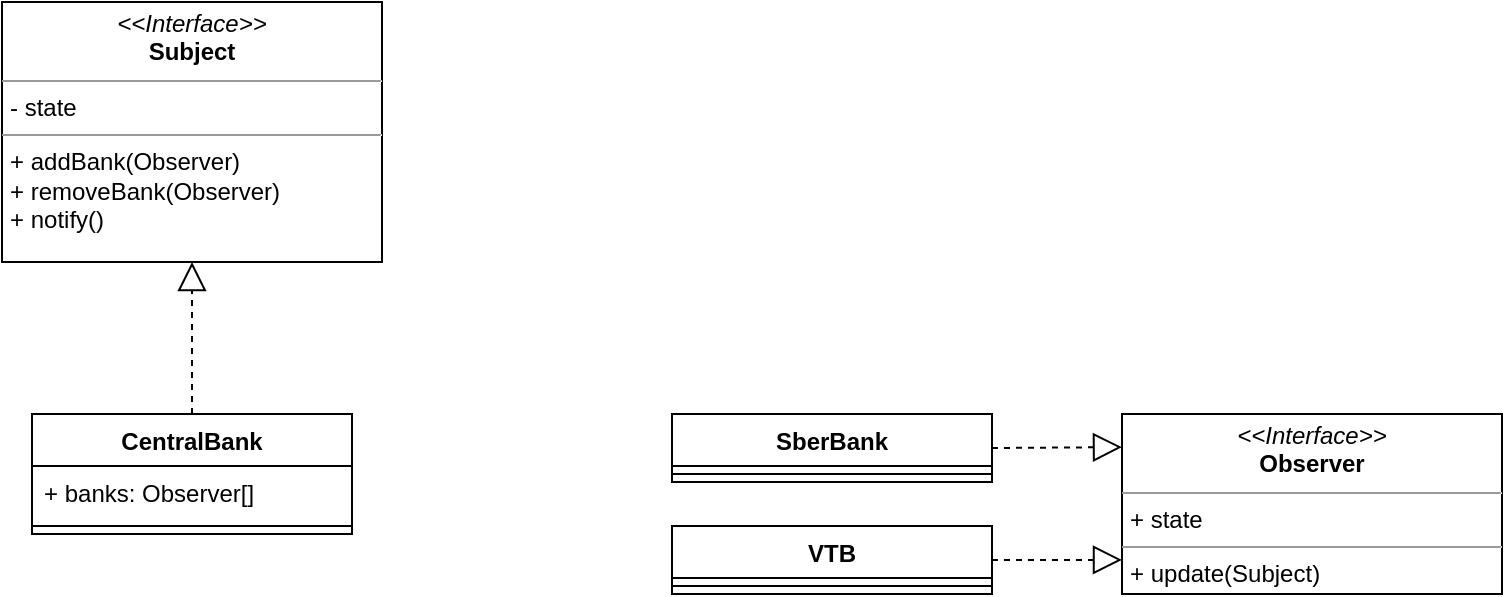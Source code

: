 <mxfile version="12.0.2" type="device" pages="1"><diagram name="Page-1" id="c4acf3e9-155e-7222-9cf6-157b1a14988f"><mxGraphModel dx="853" dy="472" grid="1" gridSize="10" guides="1" tooltips="1" connect="1" arrows="1" fold="1" page="1" pageScale="1" pageWidth="850" pageHeight="1100" background="#ffffff" math="0" shadow="0"><root><mxCell id="0"/><mxCell id="1" parent="0"/><mxCell id="y1OuVOG5VseslQQhHa6Y-15" value="&lt;p style=&quot;margin: 0px ; margin-top: 4px ; text-align: center&quot;&gt;&lt;i&gt;&amp;lt;&amp;lt;Interface&amp;gt;&amp;gt;&lt;/i&gt;&lt;br&gt;&lt;b&gt;Subject&lt;/b&gt;&lt;/p&gt;&lt;hr size=&quot;1&quot;&gt;&lt;p style=&quot;margin: 0px ; margin-left: 4px&quot;&gt;- state&lt;br&gt;&lt;/p&gt;&lt;hr size=&quot;1&quot;&gt;&lt;p style=&quot;margin: 0px ; margin-left: 4px&quot;&gt;+ addBank(Observer)&lt;br&gt;+ removeBank(Observer)&lt;/p&gt;&lt;p style=&quot;margin: 0px ; margin-left: 4px&quot;&gt;+ notify()&lt;/p&gt;" style="verticalAlign=top;align=left;overflow=fill;fontSize=12;fontFamily=Helvetica;html=1;" vertex="1" parent="1"><mxGeometry x="90" y="70" width="190" height="130" as="geometry"/></mxCell><mxCell id="y1OuVOG5VseslQQhHa6Y-16" value="&lt;p style=&quot;margin: 0px ; margin-top: 4px ; text-align: center&quot;&gt;&lt;i&gt;&amp;lt;&amp;lt;Interface&amp;gt;&amp;gt;&lt;/i&gt;&lt;br&gt;&lt;b&gt;Observer&lt;/b&gt;&lt;/p&gt;&lt;hr size=&quot;1&quot;&gt;&lt;p style=&quot;margin: 0px ; margin-left: 4px&quot;&gt;+ state&lt;/p&gt;&lt;hr size=&quot;1&quot;&gt;&lt;p style=&quot;margin: 0px ; margin-left: 4px&quot;&gt;+ update(Subject)&lt;/p&gt;" style="verticalAlign=top;align=left;overflow=fill;fontSize=12;fontFamily=Helvetica;html=1;" vertex="1" parent="1"><mxGeometry x="650" y="276" width="190" height="90" as="geometry"/></mxCell><mxCell id="y1OuVOG5VseslQQhHa6Y-17" value="CentralBank" style="swimlane;fontStyle=1;align=center;verticalAlign=top;childLayout=stackLayout;horizontal=1;startSize=26;horizontalStack=0;resizeParent=1;resizeParentMax=0;resizeLast=0;collapsible=1;marginBottom=0;" vertex="1" parent="1"><mxGeometry x="105" y="276" width="160" height="60" as="geometry"/></mxCell><mxCell id="y1OuVOG5VseslQQhHa6Y-18" value="+ banks: Observer[]" style="text;strokeColor=none;fillColor=none;align=left;verticalAlign=top;spacingLeft=4;spacingRight=4;overflow=hidden;rotatable=0;points=[[0,0.5],[1,0.5]];portConstraint=eastwest;" vertex="1" parent="y1OuVOG5VseslQQhHa6Y-17"><mxGeometry y="26" width="160" height="26" as="geometry"/></mxCell><mxCell id="y1OuVOG5VseslQQhHa6Y-19" value="" style="line;strokeWidth=1;fillColor=none;align=left;verticalAlign=middle;spacingTop=-1;spacingLeft=3;spacingRight=3;rotatable=0;labelPosition=right;points=[];portConstraint=eastwest;" vertex="1" parent="y1OuVOG5VseslQQhHa6Y-17"><mxGeometry y="52" width="160" height="8" as="geometry"/></mxCell><mxCell id="y1OuVOG5VseslQQhHa6Y-21" value="" style="endArrow=block;dashed=1;endFill=0;endSize=12;html=1;entryX=0.5;entryY=1;entryDx=0;entryDy=0;exitX=0.5;exitY=0;exitDx=0;exitDy=0;" edge="1" parent="1" source="y1OuVOG5VseslQQhHa6Y-17" target="y1OuVOG5VseslQQhHa6Y-15"><mxGeometry width="160" relative="1" as="geometry"><mxPoint x="150" y="240" as="sourcePoint"/><mxPoint x="310" y="240" as="targetPoint"/></mxGeometry></mxCell><mxCell id="y1OuVOG5VseslQQhHa6Y-22" value="SberBank" style="swimlane;fontStyle=1;align=center;verticalAlign=top;childLayout=stackLayout;horizontal=1;startSize=26;horizontalStack=0;resizeParent=1;resizeParentMax=0;resizeLast=0;collapsible=1;marginBottom=0;" vertex="1" parent="1"><mxGeometry x="425" y="276" width="160" height="34" as="geometry"/></mxCell><mxCell id="y1OuVOG5VseslQQhHa6Y-24" value="" style="line;strokeWidth=1;fillColor=none;align=left;verticalAlign=middle;spacingTop=-1;spacingLeft=3;spacingRight=3;rotatable=0;labelPosition=right;points=[];portConstraint=eastwest;" vertex="1" parent="y1OuVOG5VseslQQhHa6Y-22"><mxGeometry y="26" width="160" height="8" as="geometry"/></mxCell><mxCell id="y1OuVOG5VseslQQhHa6Y-26" value="VTB" style="swimlane;fontStyle=1;align=center;verticalAlign=top;childLayout=stackLayout;horizontal=1;startSize=26;horizontalStack=0;resizeParent=1;resizeParentMax=0;resizeLast=0;collapsible=1;marginBottom=0;" vertex="1" parent="1"><mxGeometry x="425" y="332" width="160" height="34" as="geometry"/></mxCell><mxCell id="y1OuVOG5VseslQQhHa6Y-28" value="" style="line;strokeWidth=1;fillColor=none;align=left;verticalAlign=middle;spacingTop=-1;spacingLeft=3;spacingRight=3;rotatable=0;labelPosition=right;points=[];portConstraint=eastwest;" vertex="1" parent="y1OuVOG5VseslQQhHa6Y-26"><mxGeometry y="26" width="160" height="8" as="geometry"/></mxCell><mxCell id="y1OuVOG5VseslQQhHa6Y-31" value="" style="endArrow=block;dashed=1;endFill=0;endSize=12;html=1;exitX=1;exitY=0.5;exitDx=0;exitDy=0;entryX=0;entryY=0.184;entryDx=0;entryDy=0;entryPerimeter=0;" edge="1" parent="1" source="y1OuVOG5VseslQQhHa6Y-22" target="y1OuVOG5VseslQQhHa6Y-16"><mxGeometry width="160" relative="1" as="geometry"><mxPoint x="560" y="450" as="sourcePoint"/><mxPoint x="720" y="450" as="targetPoint"/></mxGeometry></mxCell><mxCell id="y1OuVOG5VseslQQhHa6Y-32" value="" style="endArrow=block;dashed=1;endFill=0;endSize=12;html=1;exitX=1;exitY=0.5;exitDx=0;exitDy=0;entryX=0;entryY=0.811;entryDx=0;entryDy=0;entryPerimeter=0;" edge="1" parent="1" source="y1OuVOG5VseslQQhHa6Y-26" target="y1OuVOG5VseslQQhHa6Y-16"><mxGeometry width="160" relative="1" as="geometry"><mxPoint x="610" y="410" as="sourcePoint"/><mxPoint x="770" y="410" as="targetPoint"/></mxGeometry></mxCell></root></mxGraphModel></diagram></mxfile>